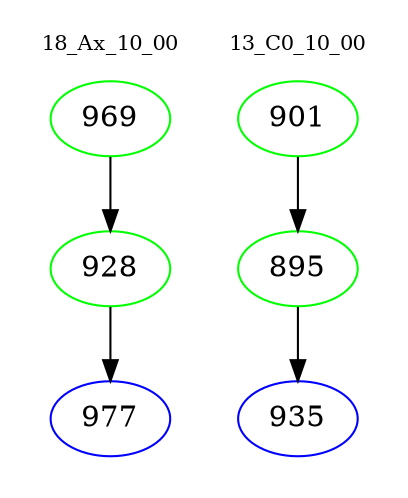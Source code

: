 digraph{
subgraph cluster_0 {
color = white
label = "18_Ax_10_00";
fontsize=10;
T0_969 [label="969", color="green"]
T0_969 -> T0_928 [color="black"]
T0_928 [label="928", color="green"]
T0_928 -> T0_977 [color="black"]
T0_977 [label="977", color="blue"]
}
subgraph cluster_1 {
color = white
label = "13_C0_10_00";
fontsize=10;
T1_901 [label="901", color="green"]
T1_901 -> T1_895 [color="black"]
T1_895 [label="895", color="green"]
T1_895 -> T1_935 [color="black"]
T1_935 [label="935", color="blue"]
}
}
